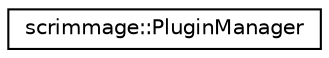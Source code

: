 digraph "Graphical Class Hierarchy"
{
 // LATEX_PDF_SIZE
  edge [fontname="Helvetica",fontsize="10",labelfontname="Helvetica",labelfontsize="10"];
  node [fontname="Helvetica",fontsize="10",shape=record];
  rankdir="LR";
  Node0 [label="scrimmage::PluginManager",height=0.2,width=0.4,color="black", fillcolor="white", style="filled",URL="$classscrimmage_1_1PluginManager.html",tooltip=" "];
}
